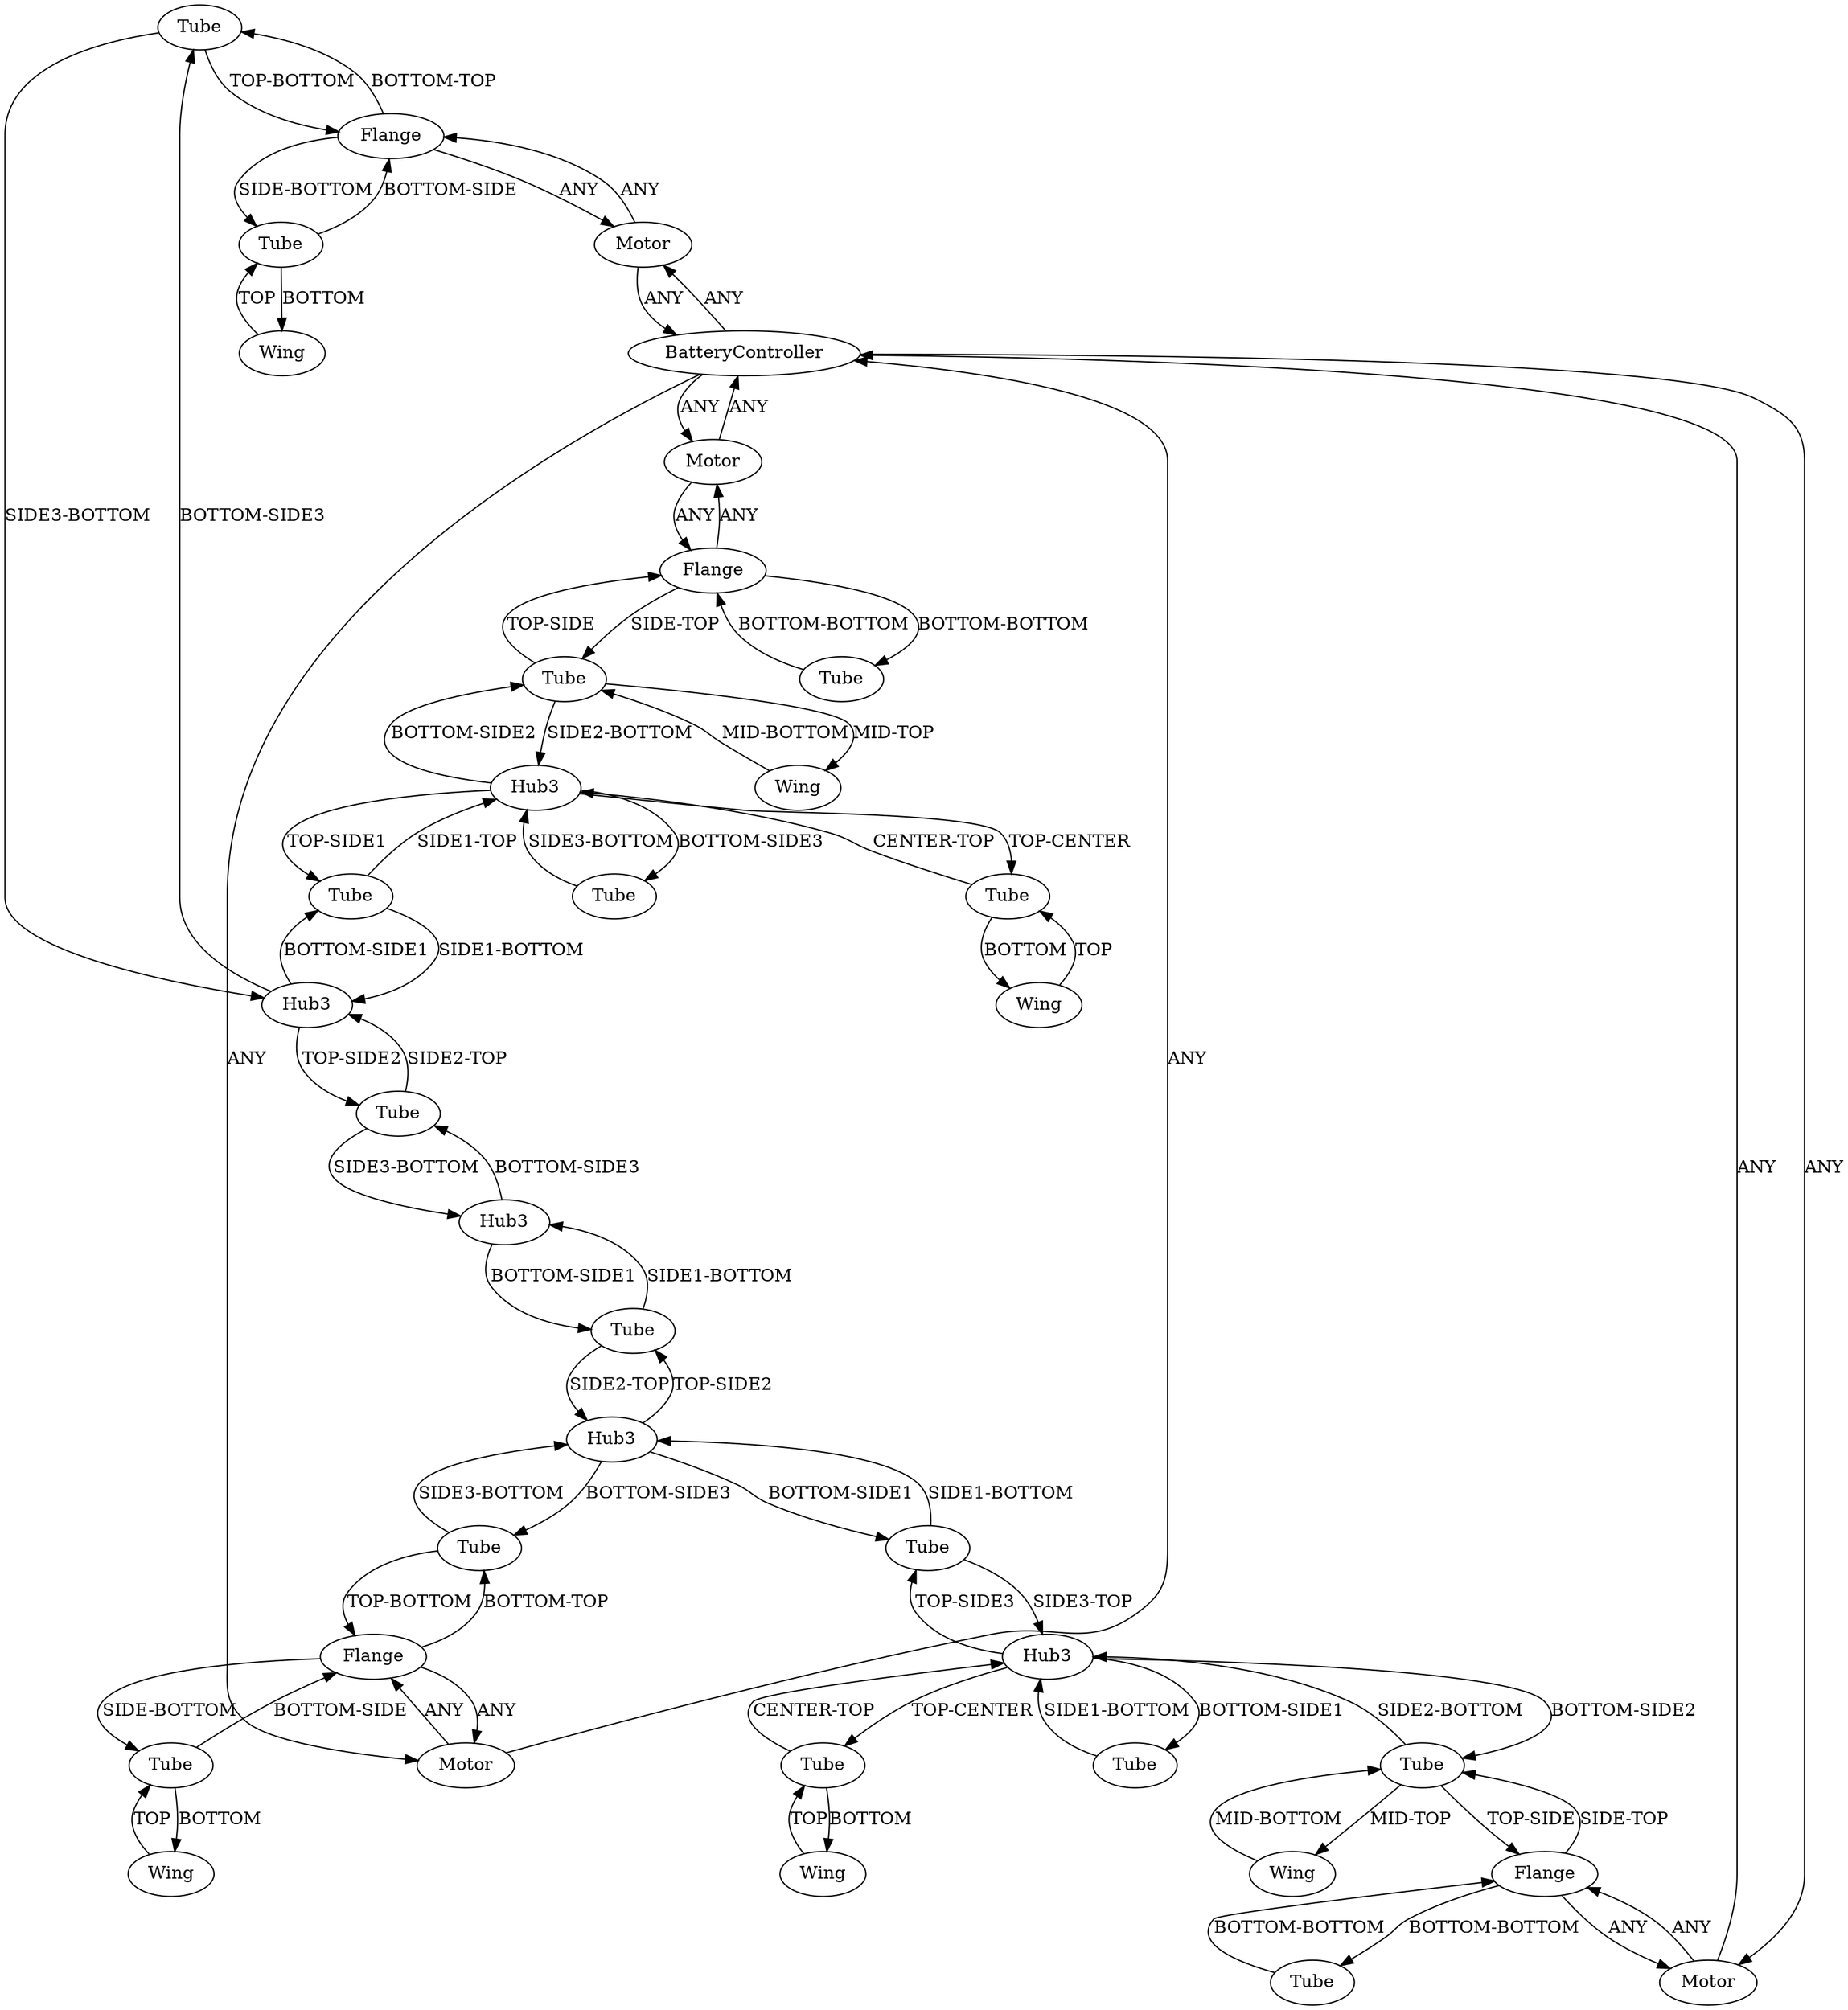 /* Created by igraph 0.10.2 */
digraph {
  0 [
    instance=Tube_instance_1
    label=Tube
  ];
  1 [
    instance=Wing_instance_1
    label=Wing
  ];
  2 [
    instance=Tube_instance_2
    label=Tube
  ];
  3 [
    instance=Tube_instance_3
    label=Tube
  ];
  4 [
    instance=Wing_instance_2
    label=Wing
  ];
  5 [
    instance=Tube_instance_4
    label=Tube
  ];
  6 [
    instance=Flange_instance_1
    label=Flange
  ];
  7 [
    instance=Flange_instance_2
    label=Flange
  ];
  8 [
    instance=Tube_instance_5
    label=Tube
  ];
  9 [
    instance=Tube_instance_6
    label=Tube
  ];
  10 [
    instance=Hub3_instance_1
    label=Hub3
  ];
  11 [
    instance=Wing_instance_3
    label=Wing
  ];
  12 [
    instance=Hub3_instance_2
    label=Hub3
  ];
  13 [
    instance=Wing_instance_4
    label=Wing
  ];
  14 [
    instance=Flange_instance_3
    label=Flange
  ];
  15 [
    instance=BatteryController_instance_1
    label=BatteryController
  ];
  16 [
    instance=Tube_instance_7
    label=Tube
  ];
  17 [
    instance=Motor_instance_1
    label=Motor
  ];
  18 [
    instance=Tube_instance_8
    label=Tube
  ];
  19 [
    instance=Tube_instance_9
    label=Tube
  ];
  20 [
    instance=Tube_instance_10
    label=Tube
  ];
  21 [
    instance=Hub3_instance_3
    label=Hub3
  ];
  22 [
    instance=Tube_instance_11
    label=Tube
  ];
  23 [
    instance=Tube_instance_12
    label=Tube
  ];
  24 [
    instance=Tube_instance_13
    label=Tube
  ];
  25 [
    instance=Motor_instance_2
    label=Motor
  ];
  26 [
    instance=Motor_instance_3
    label=Motor
  ];
  27 [
    instance=Tube_instance_14
    label=Tube
  ];
  28 [
    instance=Wing_instance_5
    label=Wing
  ];
  29 [
    instance=Hub3_instance_4
    label=Hub3
  ];
  30 [
    instance=Hub3_instance_5
    label=Hub3
  ];
  31 [
    instance=Flange_instance_4
    label=Flange
  ];
  32 [
    instance=Tube_instance_15
    label=Tube
  ];
  33 [
    instance=Tube_instance_16
    label=Tube
  ];
  34 [
    instance=Motor_instance_4
    label=Motor
  ];
  35 [
    instance=Wing_instance_6
    label=Wing
  ];

  0 -> 12 [
    label="SIDE3-BOTTOM"
  ];
  0 -> 6 [
    label="TOP-BOTTOM"
  ];
  1 -> 33 [
    label=TOP
  ];
  2 -> 13 [
    label=BOTTOM
  ];
  2 -> 7 [
    label="BOTTOM-SIDE"
  ];
  3 -> 10 [
    label="SIDE3-TOP"
  ];
  3 -> 29 [
    label="SIDE1-BOTTOM"
  ];
  4 -> 8 [
    label="MID-BOTTOM"
  ];
  5 -> 12 [
    label="SIDE1-BOTTOM"
  ];
  5 -> 30 [
    label="SIDE1-TOP"
  ];
  6 -> 20 [
    label="SIDE-BOTTOM"
  ];
  6 -> 0 [
    label="BOTTOM-TOP"
  ];
  6 -> 17 [
    label=ANY
  ];
  7 -> 2 [
    label="SIDE-BOTTOM"
  ];
  7 -> 25 [
    label=ANY
  ];
  7 -> 32 [
    label="BOTTOM-TOP"
  ];
  8 -> 30 [
    label="SIDE2-BOTTOM"
  ];
  8 -> 14 [
    label="TOP-SIDE"
  ];
  8 -> 4 [
    label="MID-TOP"
  ];
  9 -> 31 [
    label="BOTTOM-BOTTOM"
  ];
  10 -> 19 [
    label="TOP-CENTER"
  ];
  10 -> 27 [
    label="BOTTOM-SIDE1"
  ];
  10 -> 3 [
    label="TOP-SIDE3"
  ];
  10 -> 18 [
    label="BOTTOM-SIDE2"
  ];
  11 -> 19 [
    label=TOP
  ];
  12 -> 5 [
    label="BOTTOM-SIDE1"
  ];
  12 -> 22 [
    label="TOP-SIDE2"
  ];
  12 -> 0 [
    label="BOTTOM-SIDE3"
  ];
  13 -> 2 [
    label=TOP
  ];
  14 -> 8 [
    label="SIDE-TOP"
  ];
  14 -> 24 [
    label="BOTTOM-BOTTOM"
  ];
  14 -> 34 [
    label=ANY
  ];
  15 -> 17 [
    label=ANY
  ];
  15 -> 26 [
    label=ANY
  ];
  15 -> 25 [
    label=ANY
  ];
  15 -> 34 [
    label=ANY
  ];
  16 -> 21 [
    label="SIDE1-BOTTOM"
  ];
  16 -> 29 [
    label="SIDE2-TOP"
  ];
  17 -> 6 [
    label=ANY
  ];
  17 -> 15 [
    label=ANY
  ];
  18 -> 28 [
    label="MID-TOP"
  ];
  18 -> 10 [
    label="SIDE2-BOTTOM"
  ];
  18 -> 31 [
    label="TOP-SIDE"
  ];
  19 -> 11 [
    label=BOTTOM
  ];
  19 -> 10 [
    label="CENTER-TOP"
  ];
  20 -> 6 [
    label="BOTTOM-SIDE"
  ];
  20 -> 35 [
    label=BOTTOM
  ];
  21 -> 16 [
    label="BOTTOM-SIDE1"
  ];
  21 -> 22 [
    label="BOTTOM-SIDE3"
  ];
  22 -> 12 [
    label="SIDE2-TOP"
  ];
  22 -> 21 [
    label="SIDE3-BOTTOM"
  ];
  23 -> 30 [
    label="SIDE3-BOTTOM"
  ];
  24 -> 14 [
    label="BOTTOM-BOTTOM"
  ];
  25 -> 7 [
    label=ANY
  ];
  25 -> 15 [
    label=ANY
  ];
  26 -> 15 [
    label=ANY
  ];
  26 -> 31 [
    label=ANY
  ];
  27 -> 10 [
    label="SIDE1-BOTTOM"
  ];
  28 -> 18 [
    label="MID-BOTTOM"
  ];
  29 -> 32 [
    label="BOTTOM-SIDE3"
  ];
  29 -> 16 [
    label="TOP-SIDE2"
  ];
  29 -> 3 [
    label="BOTTOM-SIDE1"
  ];
  30 -> 5 [
    label="TOP-SIDE1"
  ];
  30 -> 33 [
    label="TOP-CENTER"
  ];
  30 -> 23 [
    label="BOTTOM-SIDE3"
  ];
  30 -> 8 [
    label="BOTTOM-SIDE2"
  ];
  31 -> 26 [
    label=ANY
  ];
  31 -> 18 [
    label="SIDE-TOP"
  ];
  31 -> 9 [
    label="BOTTOM-BOTTOM"
  ];
  32 -> 7 [
    label="TOP-BOTTOM"
  ];
  32 -> 29 [
    label="SIDE3-BOTTOM"
  ];
  33 -> 1 [
    label=BOTTOM
  ];
  33 -> 30 [
    label="CENTER-TOP"
  ];
  34 -> 14 [
    label=ANY
  ];
  34 -> 15 [
    label=ANY
  ];
  35 -> 20 [
    label=TOP
  ];
}
